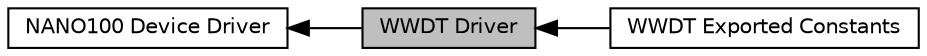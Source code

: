 digraph "WWDT Driver"
{
  edge [fontname="Helvetica",fontsize="10",labelfontname="Helvetica",labelfontsize="10"];
  node [fontname="Helvetica",fontsize="10",shape=box];
  rankdir=LR;
  Node2 [label="NANO100 Device Driver",height=0.2,width=0.4,color="black", fillcolor="white", style="filled",URL="$d5/d3c/group___n_a_n_o100___device___driver.html",tooltip=" "];
  Node1 [label="WWDT Driver",height=0.2,width=0.4,color="black", fillcolor="grey75", style="filled", fontcolor="black",tooltip=" "];
  Node3 [label="WWDT Exported Constants",height=0.2,width=0.4,color="black", fillcolor="white", style="filled",URL="$d7/def/group___n_a_n_o100___w_w_d_t___e_x_p_o_r_t_e_d___c_o_n_s_t_a_n_t_s.html",tooltip=" "];
  Node2->Node1 [shape=plaintext, dir="back", style="solid"];
  Node1->Node3 [shape=plaintext, dir="back", style="solid"];
}
